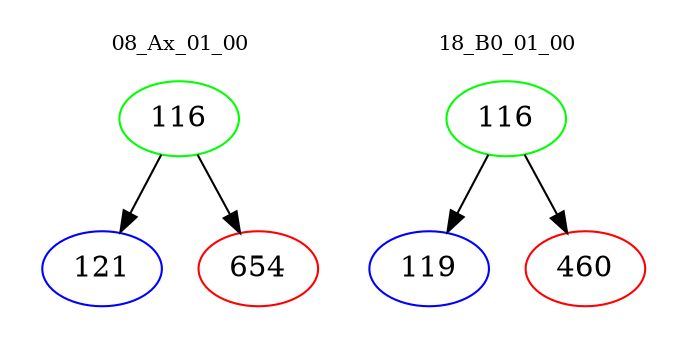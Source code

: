 digraph{
subgraph cluster_0 {
color = white
label = "08_Ax_01_00";
fontsize=10;
T0_116 [label="116", color="green"]
T0_116 -> T0_121 [color="black"]
T0_121 [label="121", color="blue"]
T0_116 -> T0_654 [color="black"]
T0_654 [label="654", color="red"]
}
subgraph cluster_1 {
color = white
label = "18_B0_01_00";
fontsize=10;
T1_116 [label="116", color="green"]
T1_116 -> T1_119 [color="black"]
T1_119 [label="119", color="blue"]
T1_116 -> T1_460 [color="black"]
T1_460 [label="460", color="red"]
}
}
